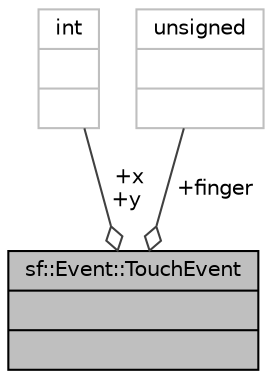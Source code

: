 digraph "sf::Event::TouchEvent"
{
 // LATEX_PDF_SIZE
  edge [fontname="Helvetica",fontsize="10",labelfontname="Helvetica",labelfontsize="10"];
  node [fontname="Helvetica",fontsize="10",shape=record];
  Node1 [label="{sf::Event::TouchEvent\n||}",height=0.2,width=0.4,color="black", fillcolor="grey75", style="filled", fontcolor="black",tooltip="Touch events parameters (TouchBegan, TouchMoved, TouchEnded)"];
  Node2 -> Node1 [color="grey25",fontsize="10",style="solid",label=" +x\n+y" ,arrowhead="odiamond",fontname="Helvetica"];
  Node2 [label="{int\n||}",height=0.2,width=0.4,color="grey75", fillcolor="white", style="filled",tooltip=" "];
  Node3 -> Node1 [color="grey25",fontsize="10",style="solid",label=" +finger" ,arrowhead="odiamond",fontname="Helvetica"];
  Node3 [label="{unsigned\n||}",height=0.2,width=0.4,color="grey75", fillcolor="white", style="filled",tooltip=" "];
}
